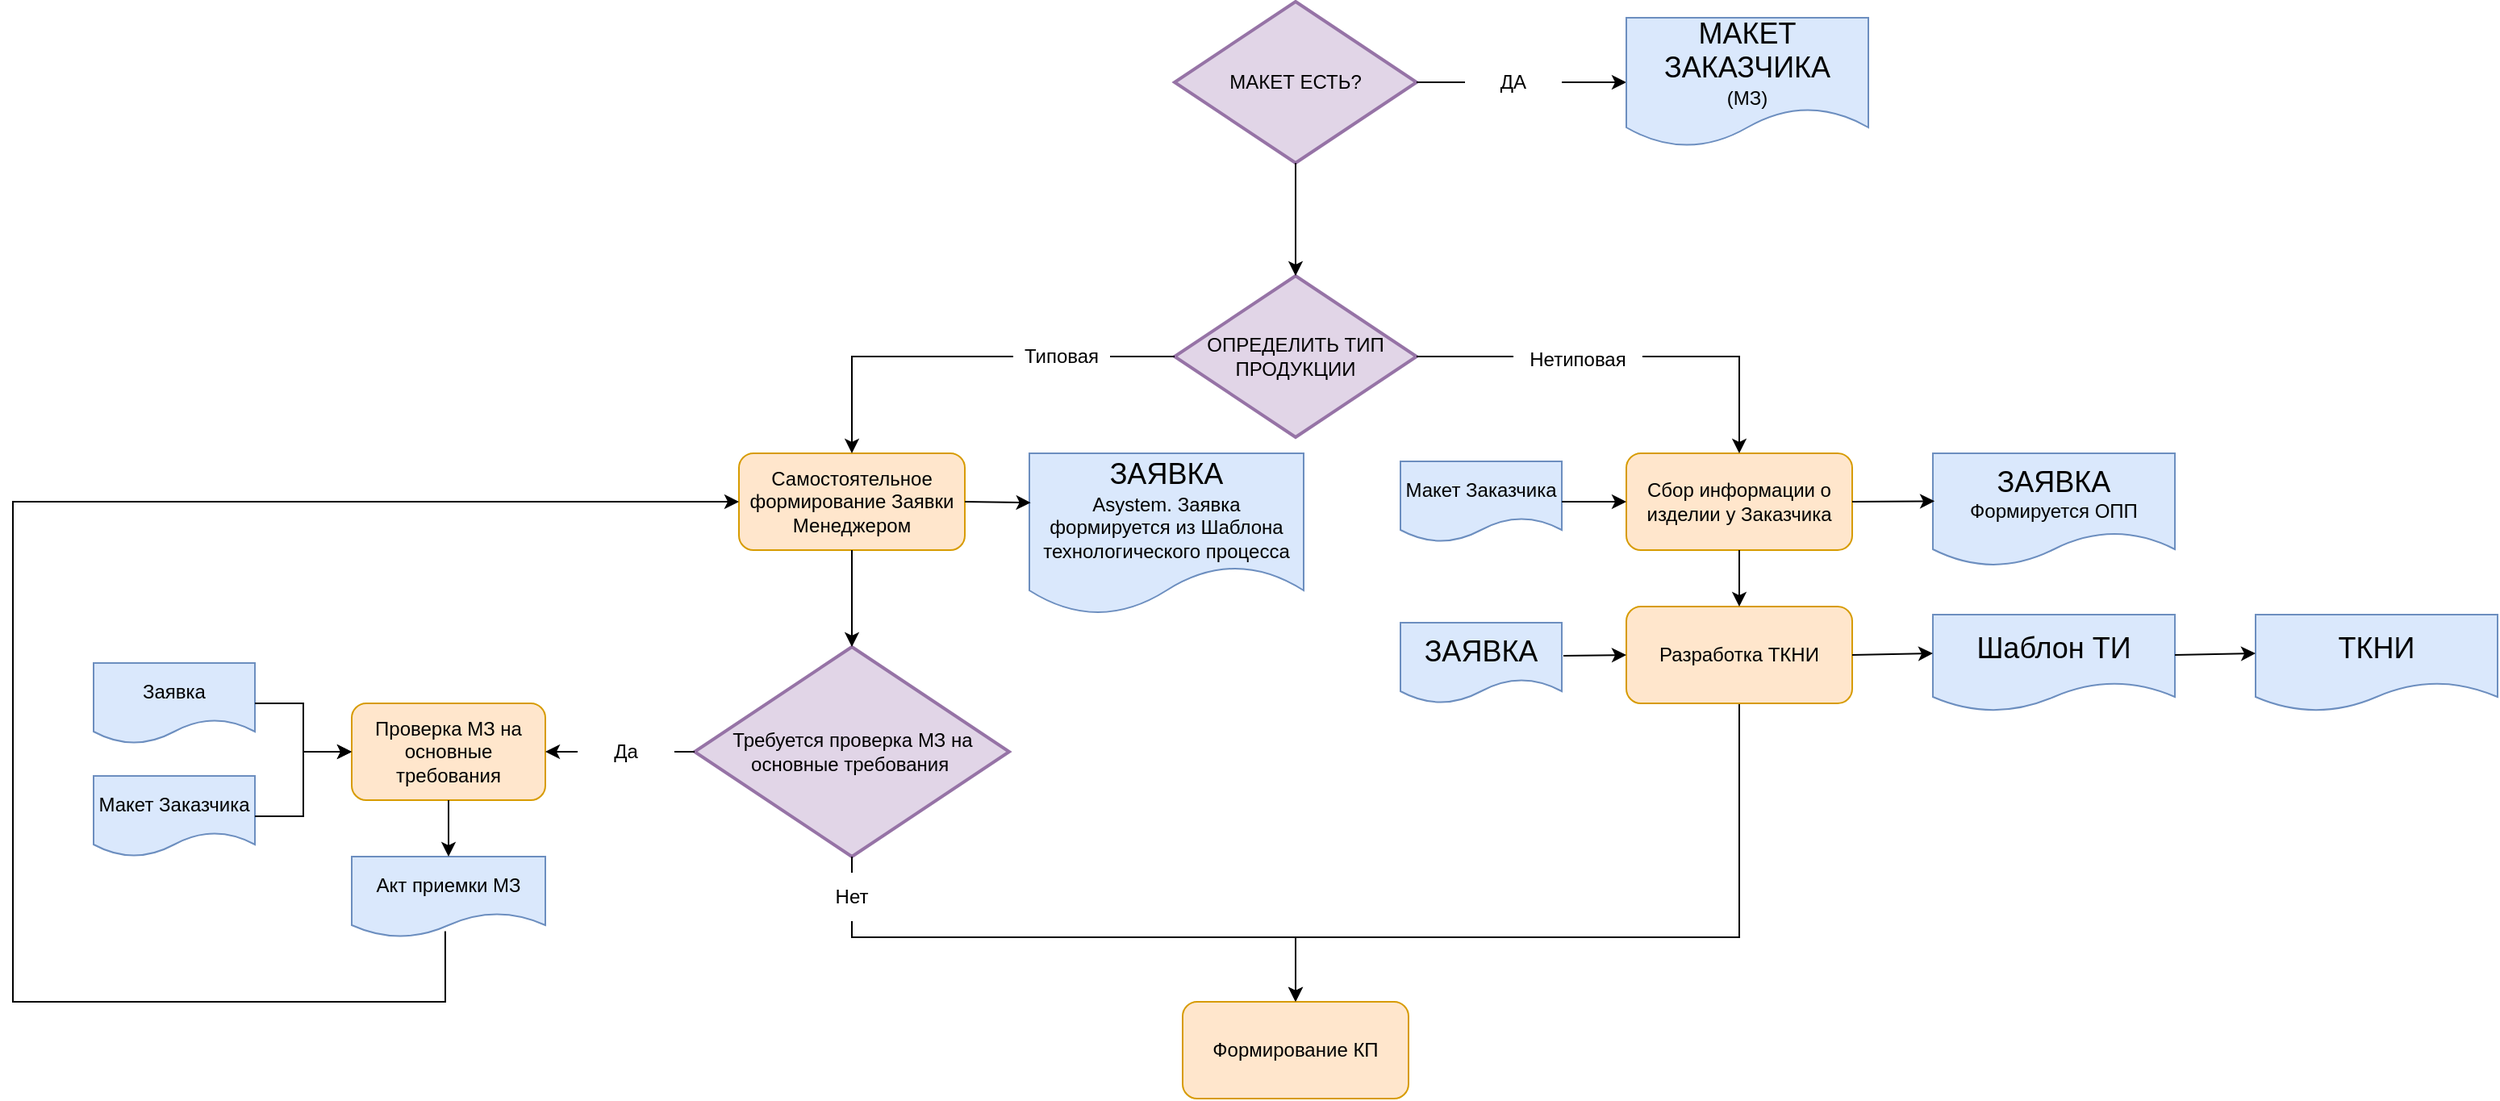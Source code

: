 <mxfile version="20.5.3" type="github">
  <diagram id="dB8TMNruD3Fy-GJrsDSB" name="Страница 1">
    <mxGraphModel dx="4603" dy="1230" grid="1" gridSize="10" guides="1" tooltips="1" connect="1" arrows="1" fold="1" page="1" pageScale="1" pageWidth="3300" pageHeight="4681" math="0" shadow="0">
      <root>
        <mxCell id="0" />
        <mxCell id="1" parent="0" />
        <mxCell id="aPFewjXXcg2kjlntAhk0-1" value="МАКЕТ ЕСТЬ?" style="strokeWidth=2;html=1;shape=mxgraph.flowchart.decision;whiteSpace=wrap;fillColor=#e1d5e7;strokeColor=#9673a6;" parent="1" vertex="1">
          <mxGeometry x="610" y="120" width="150" height="100" as="geometry" />
        </mxCell>
        <mxCell id="aPFewjXXcg2kjlntAhk0-2" value="" style="endArrow=classic;html=1;rounded=0;exitX=1;exitY=0.5;exitDx=0;exitDy=0;exitPerimeter=0;entryX=0;entryY=0.5;entryDx=0;entryDy=0;startArrow=none;" parent="1" source="aPFewjXXcg2kjlntAhk0-4" target="aPFewjXXcg2kjlntAhk0-3" edge="1">
          <mxGeometry width="50" height="50" relative="1" as="geometry">
            <mxPoint x="710" y="460" as="sourcePoint" />
            <mxPoint x="810" y="170" as="targetPoint" />
          </mxGeometry>
        </mxCell>
        <mxCell id="aPFewjXXcg2kjlntAhk0-3" value="&lt;font style=&quot;font-size: 18px;&quot;&gt;МАКЕТ ЗАКАЗЧИКА&lt;/font&gt; &lt;br&gt;(МЗ)" style="shape=document;whiteSpace=wrap;html=1;boundedLbl=1;fillColor=#dae8fc;strokeColor=#6c8ebf;" parent="1" vertex="1">
          <mxGeometry x="890" y="130" width="150" height="80" as="geometry" />
        </mxCell>
        <mxCell id="aPFewjXXcg2kjlntAhk0-4" value="ДА" style="text;html=1;strokeColor=none;fillColor=none;align=center;verticalAlign=middle;whiteSpace=wrap;rounded=0;" parent="1" vertex="1">
          <mxGeometry x="790" y="155" width="60" height="30" as="geometry" />
        </mxCell>
        <mxCell id="aPFewjXXcg2kjlntAhk0-5" value="" style="endArrow=none;html=1;rounded=0;exitX=1;exitY=0.5;exitDx=0;exitDy=0;exitPerimeter=0;entryX=0;entryY=0.5;entryDx=0;entryDy=0;" parent="1" source="aPFewjXXcg2kjlntAhk0-1" target="aPFewjXXcg2kjlntAhk0-4" edge="1">
          <mxGeometry width="50" height="50" relative="1" as="geometry">
            <mxPoint x="760" y="170" as="sourcePoint" />
            <mxPoint x="890" y="170" as="targetPoint" />
          </mxGeometry>
        </mxCell>
        <mxCell id="aPFewjXXcg2kjlntAhk0-6" value="ОПРЕДЕЛИТЬ ТИП ПРОДУКЦИИ" style="strokeWidth=2;html=1;shape=mxgraph.flowchart.decision;whiteSpace=wrap;fillColor=#e1d5e7;strokeColor=#9673a6;" parent="1" vertex="1">
          <mxGeometry x="610" y="290" width="150" height="100" as="geometry" />
        </mxCell>
        <mxCell id="aPFewjXXcg2kjlntAhk0-10" value="" style="endArrow=classic;html=1;rounded=0;exitX=0.5;exitY=1;exitDx=0;exitDy=0;exitPerimeter=0;entryX=0.5;entryY=0;entryDx=0;entryDy=0;entryPerimeter=0;" parent="1" source="aPFewjXXcg2kjlntAhk0-1" target="aPFewjXXcg2kjlntAhk0-6" edge="1">
          <mxGeometry width="50" height="50" relative="1" as="geometry">
            <mxPoint x="710" y="450" as="sourcePoint" />
            <mxPoint x="760" y="400" as="targetPoint" />
          </mxGeometry>
        </mxCell>
        <mxCell id="BCxUqAkQcN2yg3ZMG6-M-1" value="Самостоятельное формирование Заявки Менеджером" style="rounded=1;whiteSpace=wrap;html=1;fillColor=#ffe6cc;strokeColor=#d79b00;" vertex="1" parent="1">
          <mxGeometry x="340" y="400" width="140" height="60" as="geometry" />
        </mxCell>
        <mxCell id="BCxUqAkQcN2yg3ZMG6-M-2" value="" style="endArrow=classic;html=1;rounded=0;exitX=0;exitY=0.5;exitDx=0;exitDy=0;exitPerimeter=0;entryX=0.5;entryY=0;entryDx=0;entryDy=0;startArrow=none;" edge="1" parent="1" source="BCxUqAkQcN2yg3ZMG6-M-3" target="BCxUqAkQcN2yg3ZMG6-M-1">
          <mxGeometry width="50" height="50" relative="1" as="geometry">
            <mxPoint x="530" y="450" as="sourcePoint" />
            <mxPoint x="580" y="400" as="targetPoint" />
            <Array as="points">
              <mxPoint x="410" y="340" />
            </Array>
          </mxGeometry>
        </mxCell>
        <mxCell id="BCxUqAkQcN2yg3ZMG6-M-3" value="Типовая" style="text;html=1;strokeColor=none;fillColor=none;align=center;verticalAlign=middle;whiteSpace=wrap;rounded=0;" vertex="1" parent="1">
          <mxGeometry x="510" y="325" width="60" height="30" as="geometry" />
        </mxCell>
        <mxCell id="BCxUqAkQcN2yg3ZMG6-M-4" value="" style="endArrow=none;html=1;rounded=0;exitX=0;exitY=0.5;exitDx=0;exitDy=0;exitPerimeter=0;entryX=1;entryY=0.5;entryDx=0;entryDy=0;" edge="1" parent="1" source="aPFewjXXcg2kjlntAhk0-6" target="BCxUqAkQcN2yg3ZMG6-M-3">
          <mxGeometry width="50" height="50" relative="1" as="geometry">
            <mxPoint x="610" y="340" as="sourcePoint" />
            <mxPoint x="470" y="340" as="targetPoint" />
          </mxGeometry>
        </mxCell>
        <mxCell id="BCxUqAkQcN2yg3ZMG6-M-5" value="&lt;font style=&quot;font-size: 18px;&quot;&gt;ЗАЯВКА&lt;/font&gt;&lt;br&gt;Asystem. Заявка формируется из Шаблона технологического процесса" style="shape=document;whiteSpace=wrap;html=1;boundedLbl=1;fillColor=#dae8fc;strokeColor=#6c8ebf;" vertex="1" parent="1">
          <mxGeometry x="520" y="400" width="170" height="100" as="geometry" />
        </mxCell>
        <mxCell id="BCxUqAkQcN2yg3ZMG6-M-6" value="" style="endArrow=classic;html=1;rounded=0;exitX=1;exitY=0.5;exitDx=0;exitDy=0;entryX=0.005;entryY=0.306;entryDx=0;entryDy=0;entryPerimeter=0;" edge="1" parent="1" source="BCxUqAkQcN2yg3ZMG6-M-1" target="BCxUqAkQcN2yg3ZMG6-M-5">
          <mxGeometry width="50" height="50" relative="1" as="geometry">
            <mxPoint x="530" y="430" as="sourcePoint" />
            <mxPoint x="450" y="530" as="targetPoint" />
          </mxGeometry>
        </mxCell>
        <mxCell id="BCxUqAkQcN2yg3ZMG6-M-7" value="Требуется проверка МЗ на основные требования&amp;nbsp;" style="strokeWidth=2;html=1;shape=mxgraph.flowchart.decision;whiteSpace=wrap;fillColor=#e1d5e7;strokeColor=#9673a6;" vertex="1" parent="1">
          <mxGeometry x="312.5" y="520" width="195" height="130" as="geometry" />
        </mxCell>
        <mxCell id="BCxUqAkQcN2yg3ZMG6-M-8" value="" style="endArrow=classic;html=1;rounded=0;entryX=0.5;entryY=0;entryDx=0;entryDy=0;entryPerimeter=0;exitX=0.5;exitY=1;exitDx=0;exitDy=0;" edge="1" parent="1" source="BCxUqAkQcN2yg3ZMG6-M-1" target="BCxUqAkQcN2yg3ZMG6-M-7">
          <mxGeometry width="50" height="50" relative="1" as="geometry">
            <mxPoint x="240" y="480" as="sourcePoint" />
            <mxPoint x="320" y="550" as="targetPoint" />
          </mxGeometry>
        </mxCell>
        <mxCell id="BCxUqAkQcN2yg3ZMG6-M-9" value="Проверка МЗ на основные требования" style="rounded=1;whiteSpace=wrap;html=1;fillColor=#ffe6cc;strokeColor=#d79b00;" vertex="1" parent="1">
          <mxGeometry x="100" y="555" width="120" height="60" as="geometry" />
        </mxCell>
        <mxCell id="BCxUqAkQcN2yg3ZMG6-M-10" value="" style="endArrow=classic;html=1;rounded=0;exitX=0;exitY=0.5;exitDx=0;exitDy=0;exitPerimeter=0;entryX=1;entryY=0.5;entryDx=0;entryDy=0;startArrow=none;" edge="1" parent="1" source="BCxUqAkQcN2yg3ZMG6-M-24" target="BCxUqAkQcN2yg3ZMG6-M-9">
          <mxGeometry width="50" height="50" relative="1" as="geometry">
            <mxPoint x="270" y="590" as="sourcePoint" />
            <mxPoint x="320" y="540" as="targetPoint" />
          </mxGeometry>
        </mxCell>
        <mxCell id="BCxUqAkQcN2yg3ZMG6-M-11" value="Акт приемки МЗ" style="shape=document;whiteSpace=wrap;html=1;boundedLbl=1;fillColor=#dae8fc;strokeColor=#6c8ebf;" vertex="1" parent="1">
          <mxGeometry x="100" y="650" width="120" height="50" as="geometry" />
        </mxCell>
        <mxCell id="BCxUqAkQcN2yg3ZMG6-M-12" value="" style="endArrow=classic;html=1;rounded=0;exitX=0.5;exitY=1;exitDx=0;exitDy=0;entryX=0.5;entryY=0;entryDx=0;entryDy=0;" edge="1" parent="1" source="BCxUqAkQcN2yg3ZMG6-M-9" target="BCxUqAkQcN2yg3ZMG6-M-11">
          <mxGeometry width="50" height="50" relative="1" as="geometry">
            <mxPoint x="270" y="590" as="sourcePoint" />
            <mxPoint x="320" y="540" as="targetPoint" />
          </mxGeometry>
        </mxCell>
        <mxCell id="BCxUqAkQcN2yg3ZMG6-M-14" value="" style="endArrow=classic;html=1;rounded=0;entryX=0;entryY=0.5;entryDx=0;entryDy=0;exitX=0.483;exitY=0.924;exitDx=0;exitDy=0;exitPerimeter=0;" edge="1" parent="1" source="BCxUqAkQcN2yg3ZMG6-M-11" target="BCxUqAkQcN2yg3ZMG6-M-1">
          <mxGeometry width="50" height="50" relative="1" as="geometry">
            <mxPoint x="160" y="550" as="sourcePoint" />
            <mxPoint x="320" y="540" as="targetPoint" />
            <Array as="points">
              <mxPoint x="158" y="740" />
              <mxPoint x="-110" y="740" />
              <mxPoint x="-110" y="430" />
            </Array>
          </mxGeometry>
        </mxCell>
        <mxCell id="BCxUqAkQcN2yg3ZMG6-M-16" value="Заявка" style="shape=document;whiteSpace=wrap;html=1;boundedLbl=1;fillColor=#dae8fc;strokeColor=#6c8ebf;" vertex="1" parent="1">
          <mxGeometry x="-60" y="530" width="100" height="50" as="geometry" />
        </mxCell>
        <mxCell id="BCxUqAkQcN2yg3ZMG6-M-17" value="Макет Заказчика" style="shape=document;whiteSpace=wrap;html=1;boundedLbl=1;fillColor=#dae8fc;strokeColor=#6c8ebf;" vertex="1" parent="1">
          <mxGeometry x="-60" y="600" width="100" height="50" as="geometry" />
        </mxCell>
        <mxCell id="BCxUqAkQcN2yg3ZMG6-M-22" value="" style="endArrow=classic;html=1;rounded=0;exitX=1;exitY=0.5;exitDx=0;exitDy=0;entryX=0;entryY=0.5;entryDx=0;entryDy=0;" edge="1" parent="1" source="BCxUqAkQcN2yg3ZMG6-M-17" target="BCxUqAkQcN2yg3ZMG6-M-9">
          <mxGeometry width="50" height="50" relative="1" as="geometry">
            <mxPoint x="270" y="560" as="sourcePoint" />
            <mxPoint x="320" y="510" as="targetPoint" />
            <Array as="points">
              <mxPoint x="70" y="625" />
              <mxPoint x="70" y="585" />
            </Array>
          </mxGeometry>
        </mxCell>
        <mxCell id="BCxUqAkQcN2yg3ZMG6-M-23" value="" style="endArrow=classic;html=1;rounded=0;exitX=1;exitY=0.5;exitDx=0;exitDy=0;entryX=0;entryY=0.5;entryDx=0;entryDy=0;" edge="1" parent="1" source="BCxUqAkQcN2yg3ZMG6-M-16" target="BCxUqAkQcN2yg3ZMG6-M-9">
          <mxGeometry width="50" height="50" relative="1" as="geometry">
            <mxPoint x="270" y="560" as="sourcePoint" />
            <mxPoint x="320" y="510" as="targetPoint" />
            <Array as="points">
              <mxPoint x="70" y="555" />
              <mxPoint x="70" y="585" />
            </Array>
          </mxGeometry>
        </mxCell>
        <mxCell id="BCxUqAkQcN2yg3ZMG6-M-24" value="Да" style="text;html=1;strokeColor=none;fillColor=none;align=center;verticalAlign=middle;whiteSpace=wrap;rounded=0;" vertex="1" parent="1">
          <mxGeometry x="240" y="570" width="60" height="30" as="geometry" />
        </mxCell>
        <mxCell id="BCxUqAkQcN2yg3ZMG6-M-25" value="" style="endArrow=none;html=1;rounded=0;exitX=0;exitY=0.5;exitDx=0;exitDy=0;exitPerimeter=0;entryX=1;entryY=0.5;entryDx=0;entryDy=0;" edge="1" parent="1" source="BCxUqAkQcN2yg3ZMG6-M-7" target="BCxUqAkQcN2yg3ZMG6-M-24">
          <mxGeometry width="50" height="50" relative="1" as="geometry">
            <mxPoint x="312.5" y="585" as="sourcePoint" />
            <mxPoint x="220" y="585" as="targetPoint" />
          </mxGeometry>
        </mxCell>
        <mxCell id="BCxUqAkQcN2yg3ZMG6-M-26" value="Сбор информации о изделии у Заказчика" style="rounded=1;whiteSpace=wrap;html=1;fillColor=#ffe6cc;strokeColor=#d79b00;" vertex="1" parent="1">
          <mxGeometry x="890" y="400" width="140" height="60" as="geometry" />
        </mxCell>
        <mxCell id="BCxUqAkQcN2yg3ZMG6-M-27" value="&lt;font style=&quot;font-size: 18px;&quot;&gt;ЗАЯВКА&lt;/font&gt;&lt;br&gt;Формируется ОПП" style="shape=document;whiteSpace=wrap;html=1;boundedLbl=1;fillColor=#dae8fc;strokeColor=#6c8ebf;" vertex="1" parent="1">
          <mxGeometry x="1080" y="400" width="150" height="70" as="geometry" />
        </mxCell>
        <mxCell id="BCxUqAkQcN2yg3ZMG6-M-46" style="edgeStyle=orthogonalEdgeStyle;rounded=0;orthogonalLoop=1;jettySize=auto;html=1;exitX=0.5;exitY=1;exitDx=0;exitDy=0;entryX=0.5;entryY=0;entryDx=0;entryDy=0;fontSize=18;" edge="1" parent="1" source="BCxUqAkQcN2yg3ZMG6-M-28" target="BCxUqAkQcN2yg3ZMG6-M-39">
          <mxGeometry relative="1" as="geometry">
            <Array as="points">
              <mxPoint x="960" y="700" />
              <mxPoint x="685" y="700" />
            </Array>
          </mxGeometry>
        </mxCell>
        <mxCell id="BCxUqAkQcN2yg3ZMG6-M-28" value="Разработка ТКНИ" style="rounded=1;whiteSpace=wrap;html=1;fillColor=#ffe6cc;strokeColor=#d79b00;" vertex="1" parent="1">
          <mxGeometry x="890" y="495" width="140" height="60" as="geometry" />
        </mxCell>
        <mxCell id="BCxUqAkQcN2yg3ZMG6-M-29" value="&lt;font style=&quot;font-size: 18px;&quot;&gt;Шаблон ТИ&lt;/font&gt;" style="shape=document;whiteSpace=wrap;html=1;boundedLbl=1;fillColor=#dae8fc;strokeColor=#6c8ebf;" vertex="1" parent="1">
          <mxGeometry x="1080" y="500" width="150" height="60" as="geometry" />
        </mxCell>
        <mxCell id="BCxUqAkQcN2yg3ZMG6-M-31" value="" style="endArrow=classic;html=1;rounded=0;fontSize=18;exitX=1;exitY=0.5;exitDx=0;exitDy=0;entryX=0;entryY=0.401;entryDx=0;entryDy=0;entryPerimeter=0;" edge="1" parent="1" source="BCxUqAkQcN2yg3ZMG6-M-28" target="BCxUqAkQcN2yg3ZMG6-M-29">
          <mxGeometry width="50" height="50" relative="1" as="geometry">
            <mxPoint x="1080" y="600" as="sourcePoint" />
            <mxPoint x="1130" y="550" as="targetPoint" />
          </mxGeometry>
        </mxCell>
        <mxCell id="BCxUqAkQcN2yg3ZMG6-M-33" value="" style="endArrow=classic;html=1;rounded=0;fontSize=18;exitX=1;exitY=0.5;exitDx=0;exitDy=0;exitPerimeter=0;entryX=0.5;entryY=0;entryDx=0;entryDy=0;startArrow=none;" edge="1" parent="1" source="BCxUqAkQcN2yg3ZMG6-M-47" target="BCxUqAkQcN2yg3ZMG6-M-26">
          <mxGeometry width="50" height="50" relative="1" as="geometry">
            <mxPoint x="890" y="490" as="sourcePoint" />
            <mxPoint x="940" y="440" as="targetPoint" />
            <Array as="points">
              <mxPoint x="960" y="340" />
            </Array>
          </mxGeometry>
        </mxCell>
        <mxCell id="BCxUqAkQcN2yg3ZMG6-M-34" value="" style="endArrow=classic;html=1;rounded=0;fontSize=18;exitX=1;exitY=0.5;exitDx=0;exitDy=0;entryX=0.007;entryY=0.424;entryDx=0;entryDy=0;entryPerimeter=0;" edge="1" parent="1" source="BCxUqAkQcN2yg3ZMG6-M-26" target="BCxUqAkQcN2yg3ZMG6-M-27">
          <mxGeometry width="50" height="50" relative="1" as="geometry">
            <mxPoint x="890" y="490" as="sourcePoint" />
            <mxPoint x="940" y="440" as="targetPoint" />
          </mxGeometry>
        </mxCell>
        <mxCell id="BCxUqAkQcN2yg3ZMG6-M-36" value="" style="endArrow=classic;html=1;rounded=0;fontSize=18;exitX=0.5;exitY=1;exitDx=0;exitDy=0;entryX=0.5;entryY=0;entryDx=0;entryDy=0;" edge="1" parent="1" source="BCxUqAkQcN2yg3ZMG6-M-26" target="BCxUqAkQcN2yg3ZMG6-M-28">
          <mxGeometry width="50" height="50" relative="1" as="geometry">
            <mxPoint x="960" y="480" as="sourcePoint" />
            <mxPoint x="1010" y="430" as="targetPoint" />
          </mxGeometry>
        </mxCell>
        <mxCell id="BCxUqAkQcN2yg3ZMG6-M-37" value="&lt;font style=&quot;font-size: 18px;&quot;&gt;ТКНИ&lt;/font&gt;" style="shape=document;whiteSpace=wrap;html=1;boundedLbl=1;fillColor=#dae8fc;strokeColor=#6c8ebf;" vertex="1" parent="1">
          <mxGeometry x="1280" y="500" width="150" height="60" as="geometry" />
        </mxCell>
        <mxCell id="BCxUqAkQcN2yg3ZMG6-M-38" value="" style="endArrow=classic;html=1;rounded=0;fontSize=18;exitX=1;exitY=0.5;exitDx=0;exitDy=0;entryX=0;entryY=0.401;entryDx=0;entryDy=0;entryPerimeter=0;" edge="1" target="BCxUqAkQcN2yg3ZMG6-M-37" parent="1">
          <mxGeometry width="50" height="50" relative="1" as="geometry">
            <mxPoint x="1230" y="525" as="sourcePoint" />
            <mxPoint x="1330" y="550" as="targetPoint" />
          </mxGeometry>
        </mxCell>
        <mxCell id="BCxUqAkQcN2yg3ZMG6-M-39" value="Формирование КП" style="rounded=1;whiteSpace=wrap;html=1;fillColor=#ffe6cc;strokeColor=#d79b00;" vertex="1" parent="1">
          <mxGeometry x="615" y="740" width="140" height="60" as="geometry" />
        </mxCell>
        <mxCell id="BCxUqAkQcN2yg3ZMG6-M-40" value="" style="endArrow=classic;html=1;rounded=0;fontSize=18;exitX=0.5;exitY=1;exitDx=0;exitDy=0;exitPerimeter=0;entryX=0.5;entryY=0;entryDx=0;entryDy=0;startArrow=none;" edge="1" parent="1" source="BCxUqAkQcN2yg3ZMG6-M-49" target="BCxUqAkQcN2yg3ZMG6-M-39">
          <mxGeometry width="50" height="50" relative="1" as="geometry">
            <mxPoint x="680" y="570" as="sourcePoint" />
            <mxPoint x="730" y="520" as="targetPoint" />
            <Array as="points">
              <mxPoint x="410" y="700" />
              <mxPoint x="685" y="700" />
            </Array>
          </mxGeometry>
        </mxCell>
        <mxCell id="BCxUqAkQcN2yg3ZMG6-M-41" value="Макет Заказчика" style="shape=document;whiteSpace=wrap;html=1;boundedLbl=1;fillColor=#dae8fc;strokeColor=#6c8ebf;" vertex="1" parent="1">
          <mxGeometry x="750" y="405" width="100" height="50" as="geometry" />
        </mxCell>
        <mxCell id="BCxUqAkQcN2yg3ZMG6-M-42" value="" style="endArrow=classic;html=1;rounded=0;fontSize=18;entryX=0;entryY=0.5;entryDx=0;entryDy=0;exitX=1;exitY=0.5;exitDx=0;exitDy=0;" edge="1" parent="1" source="BCxUqAkQcN2yg3ZMG6-M-41" target="BCxUqAkQcN2yg3ZMG6-M-26">
          <mxGeometry width="50" height="50" relative="1" as="geometry">
            <mxPoint x="830" y="480" as="sourcePoint" />
            <mxPoint x="880" y="430" as="targetPoint" />
          </mxGeometry>
        </mxCell>
        <mxCell id="BCxUqAkQcN2yg3ZMG6-M-43" value="&lt;font style=&quot;font-size: 18px;&quot;&gt;ЗАЯВКА&lt;/font&gt;" style="shape=document;whiteSpace=wrap;html=1;boundedLbl=1;fillColor=#dae8fc;strokeColor=#6c8ebf;" vertex="1" parent="1">
          <mxGeometry x="750" y="505" width="100" height="50" as="geometry" />
        </mxCell>
        <mxCell id="BCxUqAkQcN2yg3ZMG6-M-44" value="" style="endArrow=classic;html=1;rounded=0;fontSize=18;entryX=0;entryY=0.5;entryDx=0;entryDy=0;exitX=1.01;exitY=0.411;exitDx=0;exitDy=0;exitPerimeter=0;" edge="1" parent="1" source="BCxUqAkQcN2yg3ZMG6-M-43" target="BCxUqAkQcN2yg3ZMG6-M-28">
          <mxGeometry width="50" height="50" relative="1" as="geometry">
            <mxPoint x="870" y="550" as="sourcePoint" />
            <mxPoint x="890" y="580" as="targetPoint" />
          </mxGeometry>
        </mxCell>
        <mxCell id="BCxUqAkQcN2yg3ZMG6-M-47" value="&lt;font style=&quot;font-size: 12px;&quot;&gt;Нетиповая&lt;/font&gt;" style="text;html=1;strokeColor=none;fillColor=none;align=center;verticalAlign=middle;whiteSpace=wrap;rounded=0;fontSize=18;" vertex="1" parent="1">
          <mxGeometry x="820" y="325" width="80" height="30" as="geometry" />
        </mxCell>
        <mxCell id="BCxUqAkQcN2yg3ZMG6-M-48" value="" style="endArrow=none;html=1;rounded=0;fontSize=18;exitX=1;exitY=0.5;exitDx=0;exitDy=0;exitPerimeter=0;entryX=0;entryY=0.5;entryDx=0;entryDy=0;" edge="1" parent="1" source="aPFewjXXcg2kjlntAhk0-6" target="BCxUqAkQcN2yg3ZMG6-M-47">
          <mxGeometry width="50" height="50" relative="1" as="geometry">
            <mxPoint x="760" y="340" as="sourcePoint" />
            <mxPoint x="960" y="400" as="targetPoint" />
            <Array as="points" />
          </mxGeometry>
        </mxCell>
        <mxCell id="BCxUqAkQcN2yg3ZMG6-M-49" value="Нет" style="text;html=1;strokeColor=none;fillColor=none;align=center;verticalAlign=middle;whiteSpace=wrap;rounded=0;fontSize=12;" vertex="1" parent="1">
          <mxGeometry x="380" y="660" width="60" height="30" as="geometry" />
        </mxCell>
        <mxCell id="BCxUqAkQcN2yg3ZMG6-M-50" value="" style="endArrow=none;html=1;rounded=0;fontSize=18;exitX=0.5;exitY=1;exitDx=0;exitDy=0;exitPerimeter=0;entryX=0.5;entryY=0;entryDx=0;entryDy=0;" edge="1" parent="1" source="BCxUqAkQcN2yg3ZMG6-M-7" target="BCxUqAkQcN2yg3ZMG6-M-49">
          <mxGeometry width="50" height="50" relative="1" as="geometry">
            <mxPoint x="410" y="650" as="sourcePoint" />
            <mxPoint x="685" y="740" as="targetPoint" />
            <Array as="points" />
          </mxGeometry>
        </mxCell>
      </root>
    </mxGraphModel>
  </diagram>
</mxfile>

